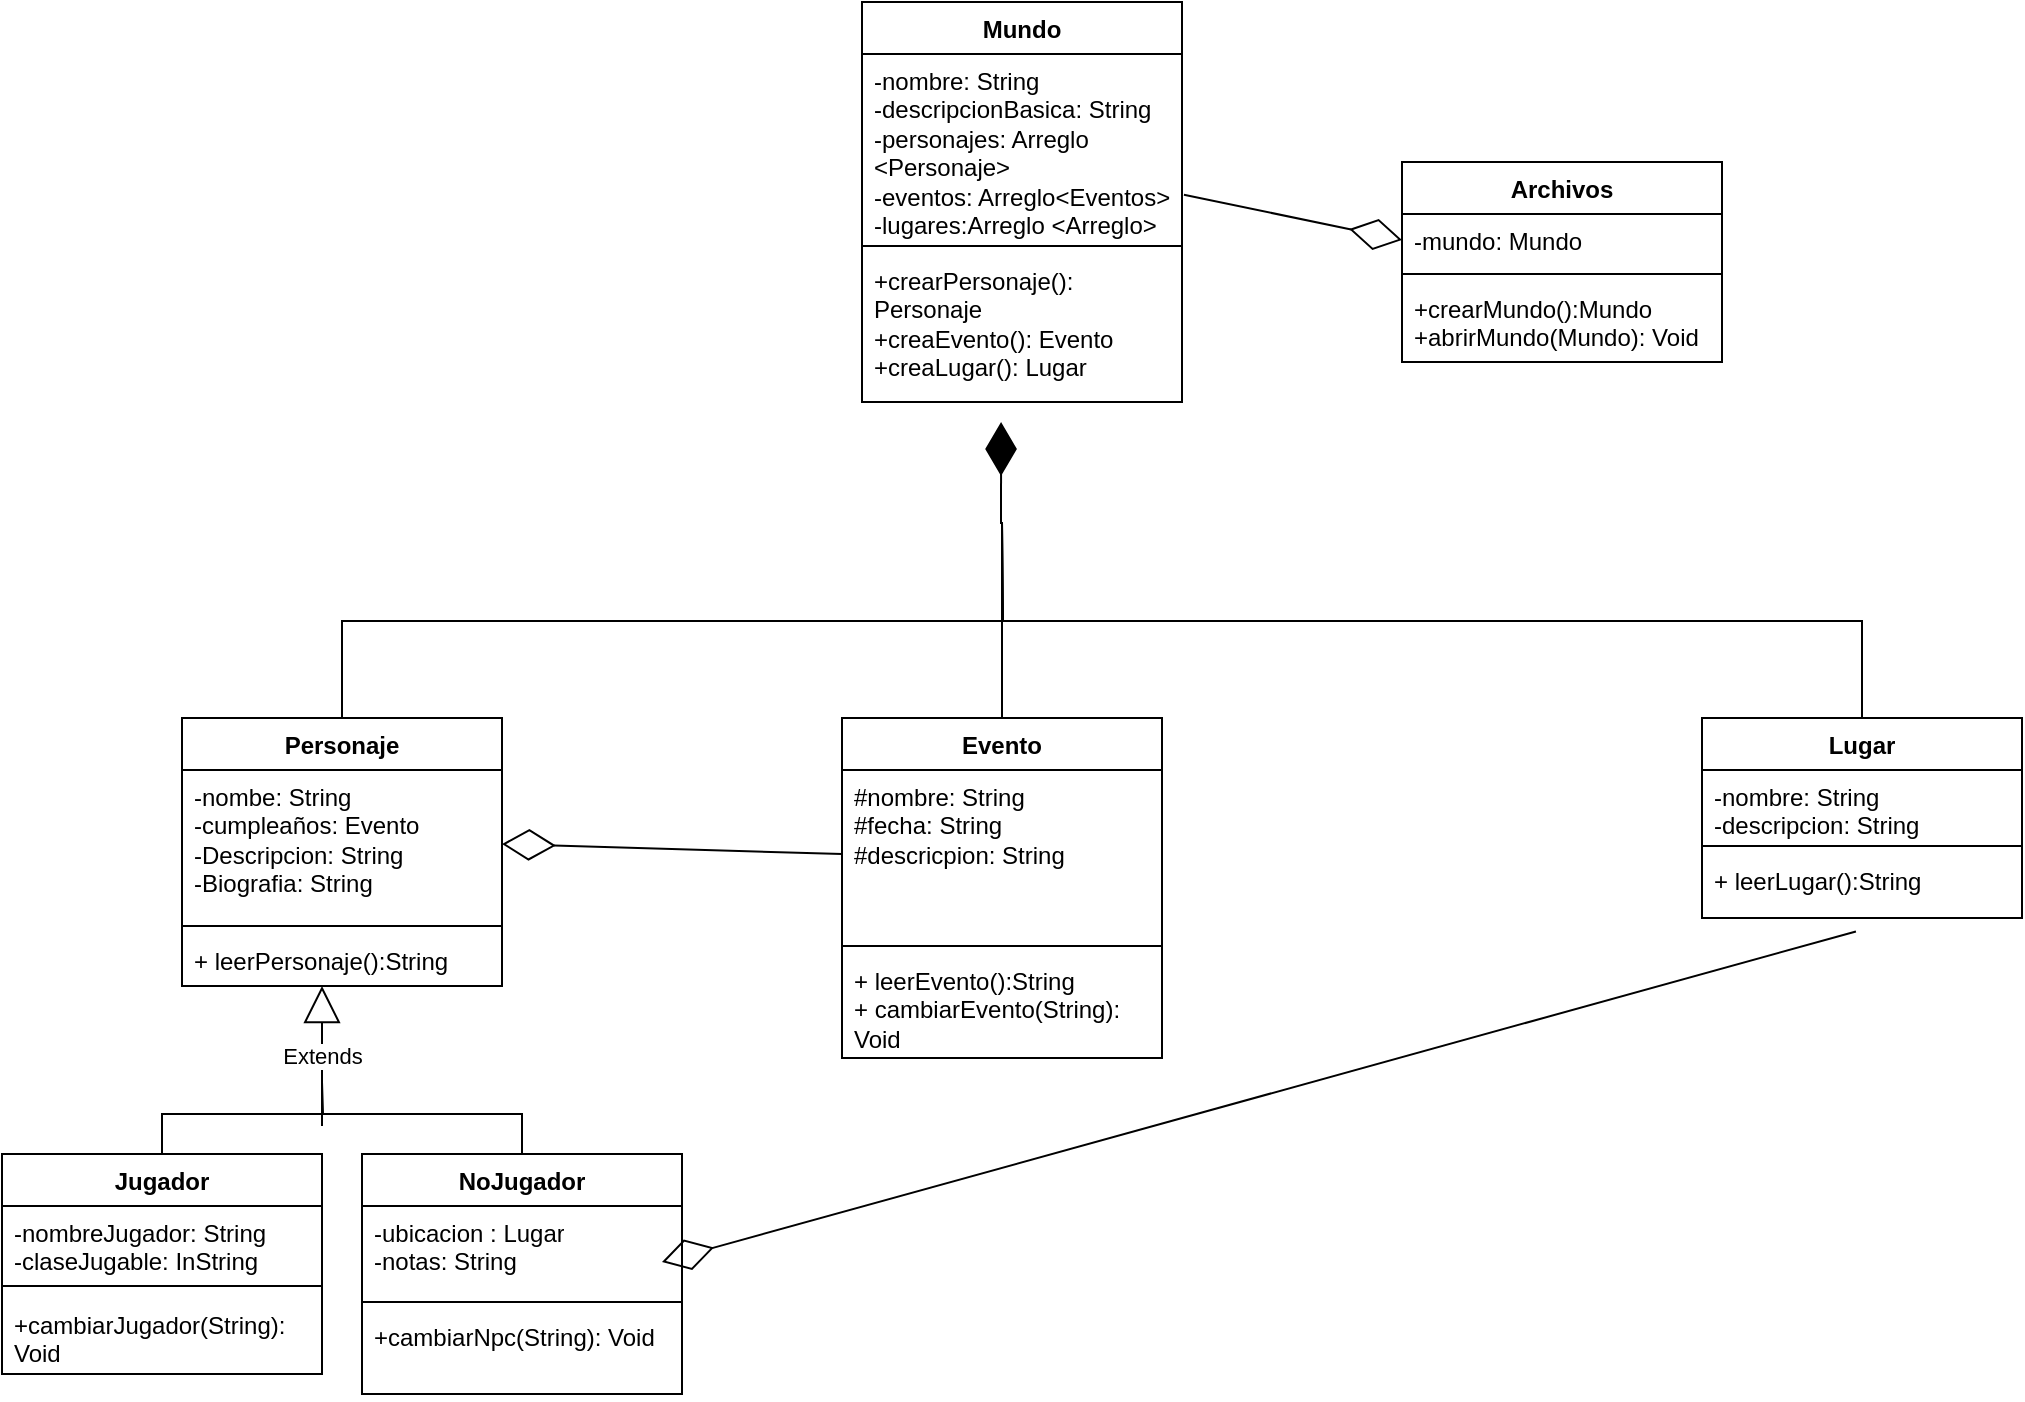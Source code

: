 <mxfile version="22.1.2" type="github">
  <diagram name="Página-1" id="b2sGQ0O7b21xchEfbVHK">
    <mxGraphModel dx="1862" dy="1684" grid="1" gridSize="10" guides="1" tooltips="1" connect="1" arrows="1" fold="1" page="1" pageScale="1" pageWidth="827" pageHeight="1169" math="0" shadow="0">
      <root>
        <mxCell id="0" />
        <mxCell id="1" parent="0" />
        <mxCell id="iOLiX6w0n6cZNtET1yug-1" value="Mundo" style="swimlane;fontStyle=1;align=center;verticalAlign=top;childLayout=stackLayout;horizontal=1;startSize=26;horizontalStack=0;resizeParent=1;resizeParentMax=0;resizeLast=0;collapsible=1;marginBottom=0;whiteSpace=wrap;html=1;" parent="1" vertex="1">
          <mxGeometry x="350" y="-40" width="160" height="200" as="geometry" />
        </mxCell>
        <mxCell id="iOLiX6w0n6cZNtET1yug-2" value="-nombre: String&lt;br&gt;-descripcionBasica: String&lt;br&gt;-personajes: Arreglo &amp;lt;Personaje&amp;gt;&lt;br&gt;-eventos: Arreglo&amp;lt;Eventos&amp;gt;&lt;br&gt;-lugares:Arreglo &amp;lt;Arreglo&amp;gt;" style="text;strokeColor=none;fillColor=none;align=left;verticalAlign=top;spacingLeft=4;spacingRight=4;overflow=hidden;rotatable=0;points=[[0,0.5],[1,0.5]];portConstraint=eastwest;whiteSpace=wrap;html=1;" parent="iOLiX6w0n6cZNtET1yug-1" vertex="1">
          <mxGeometry y="26" width="160" height="92" as="geometry" />
        </mxCell>
        <mxCell id="iOLiX6w0n6cZNtET1yug-3" value="" style="line;strokeWidth=1;fillColor=none;align=left;verticalAlign=middle;spacingTop=-1;spacingLeft=3;spacingRight=3;rotatable=0;labelPosition=right;points=[];portConstraint=eastwest;strokeColor=inherit;" parent="iOLiX6w0n6cZNtET1yug-1" vertex="1">
          <mxGeometry y="118" width="160" height="8" as="geometry" />
        </mxCell>
        <mxCell id="iOLiX6w0n6cZNtET1yug-4" value="+crearPersonaje(): Personaje&lt;br&gt;+creaEvento(): Evento&lt;br&gt;+creaLugar(): Lugar" style="text;strokeColor=none;fillColor=none;align=left;verticalAlign=top;spacingLeft=4;spacingRight=4;overflow=hidden;rotatable=0;points=[[0,0.5],[1,0.5]];portConstraint=eastwest;whiteSpace=wrap;html=1;" parent="iOLiX6w0n6cZNtET1yug-1" vertex="1">
          <mxGeometry y="126" width="160" height="74" as="geometry" />
        </mxCell>
        <mxCell id="iOLiX6w0n6cZNtET1yug-24" style="edgeStyle=orthogonalEdgeStyle;rounded=0;orthogonalLoop=1;jettySize=auto;html=1;exitX=0.5;exitY=0;exitDx=0;exitDy=0;endArrow=none;endFill=0;" parent="1" source="iOLiX6w0n6cZNtET1yug-5" edge="1">
          <mxGeometry relative="1" as="geometry">
            <mxPoint x="420" y="220" as="targetPoint" />
          </mxGeometry>
        </mxCell>
        <mxCell id="iOLiX6w0n6cZNtET1yug-5" value="Personaje" style="swimlane;fontStyle=1;align=center;verticalAlign=top;childLayout=stackLayout;horizontal=1;startSize=26;horizontalStack=0;resizeParent=1;resizeParentMax=0;resizeLast=0;collapsible=1;marginBottom=0;whiteSpace=wrap;html=1;" parent="1" vertex="1">
          <mxGeometry x="10" y="318" width="160" height="134" as="geometry">
            <mxRectangle x="10" y="318" width="100" height="30" as="alternateBounds" />
          </mxGeometry>
        </mxCell>
        <mxCell id="iOLiX6w0n6cZNtET1yug-6" value="-nombe: String&lt;br&gt;-cumpleaños: Evento&lt;br&gt;-Descripcion: String&lt;br&gt;-Biografia: String" style="text;strokeColor=none;fillColor=none;align=left;verticalAlign=top;spacingLeft=4;spacingRight=4;overflow=hidden;rotatable=0;points=[[0,0.5],[1,0.5]];portConstraint=eastwest;whiteSpace=wrap;html=1;" parent="iOLiX6w0n6cZNtET1yug-5" vertex="1">
          <mxGeometry y="26" width="160" height="74" as="geometry" />
        </mxCell>
        <mxCell id="iOLiX6w0n6cZNtET1yug-7" value="" style="line;strokeWidth=1;fillColor=none;align=left;verticalAlign=middle;spacingTop=-1;spacingLeft=3;spacingRight=3;rotatable=0;labelPosition=right;points=[];portConstraint=eastwest;strokeColor=inherit;" parent="iOLiX6w0n6cZNtET1yug-5" vertex="1">
          <mxGeometry y="100" width="160" height="8" as="geometry" />
        </mxCell>
        <mxCell id="fIcGyZLEMwAVsQXeChhn-1" value="+ leerPersonaje():String" style="text;strokeColor=none;fillColor=none;align=left;verticalAlign=top;spacingLeft=4;spacingRight=4;overflow=hidden;rotatable=0;points=[[0,0.5],[1,0.5]];portConstraint=eastwest;whiteSpace=wrap;html=1;" parent="iOLiX6w0n6cZNtET1yug-5" vertex="1">
          <mxGeometry y="108" width="160" height="26" as="geometry" />
        </mxCell>
        <mxCell id="iOLiX6w0n6cZNtET1yug-25" style="edgeStyle=orthogonalEdgeStyle;rounded=0;orthogonalLoop=1;jettySize=auto;html=1;exitX=0.5;exitY=0;exitDx=0;exitDy=0;endArrow=none;endFill=0;" parent="1" source="iOLiX6w0n6cZNtET1yug-9" edge="1">
          <mxGeometry relative="1" as="geometry">
            <mxPoint x="420" y="220" as="targetPoint" />
          </mxGeometry>
        </mxCell>
        <mxCell id="iOLiX6w0n6cZNtET1yug-9" value="Evento" style="swimlane;fontStyle=1;align=center;verticalAlign=top;childLayout=stackLayout;horizontal=1;startSize=26;horizontalStack=0;resizeParent=1;resizeParentMax=0;resizeLast=0;collapsible=1;marginBottom=0;whiteSpace=wrap;html=1;" parent="1" vertex="1">
          <mxGeometry x="340" y="318" width="160" height="170" as="geometry" />
        </mxCell>
        <mxCell id="iOLiX6w0n6cZNtET1yug-10" value="#nombre: String&lt;br&gt;#fecha: String&lt;br&gt;#descricpion: String" style="text;strokeColor=none;fillColor=none;align=left;verticalAlign=top;spacingLeft=4;spacingRight=4;overflow=hidden;rotatable=0;points=[[0,0.5],[1,0.5]];portConstraint=eastwest;whiteSpace=wrap;html=1;" parent="iOLiX6w0n6cZNtET1yug-9" vertex="1">
          <mxGeometry y="26" width="160" height="84" as="geometry" />
        </mxCell>
        <mxCell id="iOLiX6w0n6cZNtET1yug-11" value="" style="line;strokeWidth=1;fillColor=none;align=left;verticalAlign=middle;spacingTop=-1;spacingLeft=3;spacingRight=3;rotatable=0;labelPosition=right;points=[];portConstraint=eastwest;strokeColor=inherit;" parent="iOLiX6w0n6cZNtET1yug-9" vertex="1">
          <mxGeometry y="110" width="160" height="8" as="geometry" />
        </mxCell>
        <mxCell id="fIcGyZLEMwAVsQXeChhn-2" value="+ leerEvento():String&lt;br&gt;+ cambiarEvento(String): Void" style="text;strokeColor=none;fillColor=none;align=left;verticalAlign=top;spacingLeft=4;spacingRight=4;overflow=hidden;rotatable=0;points=[[0,0.5],[1,0.5]];portConstraint=eastwest;whiteSpace=wrap;html=1;" parent="iOLiX6w0n6cZNtET1yug-9" vertex="1">
          <mxGeometry y="118" width="160" height="52" as="geometry" />
        </mxCell>
        <mxCell id="iOLiX6w0n6cZNtET1yug-26" style="edgeStyle=orthogonalEdgeStyle;rounded=0;orthogonalLoop=1;jettySize=auto;html=1;exitX=0.5;exitY=0;exitDx=0;exitDy=0;endArrow=none;endFill=0;" parent="1" source="iOLiX6w0n6cZNtET1yug-13" edge="1">
          <mxGeometry relative="1" as="geometry">
            <mxPoint x="420" y="220" as="targetPoint" />
          </mxGeometry>
        </mxCell>
        <mxCell id="iOLiX6w0n6cZNtET1yug-13" value="Lugar" style="swimlane;fontStyle=1;align=center;verticalAlign=top;childLayout=stackLayout;horizontal=1;startSize=26;horizontalStack=0;resizeParent=1;resizeParentMax=0;resizeLast=0;collapsible=1;marginBottom=0;whiteSpace=wrap;html=1;" parent="1" vertex="1">
          <mxGeometry x="770" y="318" width="160" height="100" as="geometry" />
        </mxCell>
        <mxCell id="iOLiX6w0n6cZNtET1yug-14" value="-nombre: String&lt;br&gt;-descripcion: String" style="text;strokeColor=none;fillColor=none;align=left;verticalAlign=top;spacingLeft=4;spacingRight=4;overflow=hidden;rotatable=0;points=[[0,0.5],[1,0.5]];portConstraint=eastwest;whiteSpace=wrap;html=1;" parent="iOLiX6w0n6cZNtET1yug-13" vertex="1">
          <mxGeometry y="26" width="160" height="34" as="geometry" />
        </mxCell>
        <mxCell id="iOLiX6w0n6cZNtET1yug-15" value="" style="line;strokeWidth=1;fillColor=none;align=left;verticalAlign=middle;spacingTop=-1;spacingLeft=3;spacingRight=3;rotatable=0;labelPosition=right;points=[];portConstraint=eastwest;strokeColor=inherit;" parent="iOLiX6w0n6cZNtET1yug-13" vertex="1">
          <mxGeometry y="60" width="160" height="8" as="geometry" />
        </mxCell>
        <mxCell id="fIcGyZLEMwAVsQXeChhn-3" value="+ leerLugar():String" style="text;strokeColor=none;fillColor=none;align=left;verticalAlign=top;spacingLeft=4;spacingRight=4;overflow=hidden;rotatable=0;points=[[0,0.5],[1,0.5]];portConstraint=eastwest;whiteSpace=wrap;html=1;" parent="iOLiX6w0n6cZNtET1yug-13" vertex="1">
          <mxGeometry y="68" width="160" height="32" as="geometry" />
        </mxCell>
        <mxCell id="iOLiX6w0n6cZNtET1yug-28" value="" style="endArrow=diamondThin;endFill=1;endSize=24;html=1;rounded=0;entryX=0.519;entryY=1.115;entryDx=0;entryDy=0;entryPerimeter=0;" parent="1" edge="1">
          <mxGeometry width="160" relative="1" as="geometry">
            <mxPoint x="419.5" y="221.01" as="sourcePoint" />
            <mxPoint x="419.54" y="170" as="targetPoint" />
          </mxGeometry>
        </mxCell>
        <mxCell id="iOLiX6w0n6cZNtET1yug-29" value="" style="endArrow=diamondThin;endFill=0;endSize=24;html=1;rounded=0;exitX=0;exitY=0.5;exitDx=0;exitDy=0;entryX=1;entryY=0.5;entryDx=0;entryDy=0;" parent="1" source="iOLiX6w0n6cZNtET1yug-10" target="iOLiX6w0n6cZNtET1yug-6" edge="1">
          <mxGeometry width="160" relative="1" as="geometry">
            <mxPoint x="140" y="550" as="sourcePoint" />
            <mxPoint x="300" y="550" as="targetPoint" />
          </mxGeometry>
        </mxCell>
        <mxCell id="iOLiX6w0n6cZNtET1yug-36" value="Archivos" style="swimlane;fontStyle=1;align=center;verticalAlign=top;childLayout=stackLayout;horizontal=1;startSize=26;horizontalStack=0;resizeParent=1;resizeParentMax=0;resizeLast=0;collapsible=1;marginBottom=0;whiteSpace=wrap;html=1;" parent="1" vertex="1">
          <mxGeometry x="620" y="40" width="160" height="100" as="geometry" />
        </mxCell>
        <mxCell id="iOLiX6w0n6cZNtET1yug-37" value="-mundo: Mundo" style="text;strokeColor=none;fillColor=none;align=left;verticalAlign=top;spacingLeft=4;spacingRight=4;overflow=hidden;rotatable=0;points=[[0,0.5],[1,0.5]];portConstraint=eastwest;whiteSpace=wrap;html=1;" parent="iOLiX6w0n6cZNtET1yug-36" vertex="1">
          <mxGeometry y="26" width="160" height="26" as="geometry" />
        </mxCell>
        <mxCell id="iOLiX6w0n6cZNtET1yug-38" value="" style="line;strokeWidth=1;fillColor=none;align=left;verticalAlign=middle;spacingTop=-1;spacingLeft=3;spacingRight=3;rotatable=0;labelPosition=right;points=[];portConstraint=eastwest;strokeColor=inherit;" parent="iOLiX6w0n6cZNtET1yug-36" vertex="1">
          <mxGeometry y="52" width="160" height="8" as="geometry" />
        </mxCell>
        <mxCell id="iOLiX6w0n6cZNtET1yug-39" value="+crearMundo():Mundo&lt;br&gt;+abrirMundo(Mundo): Void" style="text;strokeColor=none;fillColor=none;align=left;verticalAlign=top;spacingLeft=4;spacingRight=4;overflow=hidden;rotatable=0;points=[[0,0.5],[1,0.5]];portConstraint=eastwest;whiteSpace=wrap;html=1;" parent="iOLiX6w0n6cZNtET1yug-36" vertex="1">
          <mxGeometry y="60" width="160" height="40" as="geometry" />
        </mxCell>
        <mxCell id="iOLiX6w0n6cZNtET1yug-40" value="" style="endArrow=diamondThin;endFill=0;endSize=24;html=1;rounded=0;entryX=0;entryY=0.5;entryDx=0;entryDy=0;exitX=1.006;exitY=0.765;exitDx=0;exitDy=0;exitPerimeter=0;" parent="1" source="iOLiX6w0n6cZNtET1yug-2" target="iOLiX6w0n6cZNtET1yug-37" edge="1">
          <mxGeometry width="160" relative="1" as="geometry">
            <mxPoint x="530" y="90" as="sourcePoint" />
            <mxPoint x="480" y="195" as="targetPoint" />
          </mxGeometry>
        </mxCell>
        <mxCell id="fIcGyZLEMwAVsQXeChhn-13" style="edgeStyle=orthogonalEdgeStyle;rounded=0;orthogonalLoop=1;jettySize=auto;html=1;endArrow=none;endFill=0;" parent="1" edge="1">
          <mxGeometry relative="1" as="geometry">
            <mxPoint x="60" y="516" as="targetPoint" />
            <Array as="points">
              <mxPoint x="180" y="516" />
            </Array>
            <mxPoint x="180" y="536" as="sourcePoint" />
          </mxGeometry>
        </mxCell>
        <mxCell id="fIcGyZLEMwAVsQXeChhn-11" value="Extends" style="endArrow=block;endSize=16;endFill=0;html=1;rounded=0;" parent="1" edge="1">
          <mxGeometry width="160" relative="1" as="geometry">
            <mxPoint x="80" y="522" as="sourcePoint" />
            <mxPoint x="80" y="452" as="targetPoint" />
          </mxGeometry>
        </mxCell>
        <mxCell id="RlfxiXrorSOgyYz_VcMw-1" value="" style="endArrow=diamondThin;endFill=0;endSize=24;html=1;rounded=0;entryX=1;entryY=0.5;entryDx=0;entryDy=0;exitX=0.481;exitY=1.211;exitDx=0;exitDy=0;exitPerimeter=0;" edge="1" parent="1" source="fIcGyZLEMwAVsQXeChhn-3">
          <mxGeometry width="160" relative="1" as="geometry">
            <mxPoint x="860" y="580" as="sourcePoint" />
            <mxPoint x="250" y="590" as="targetPoint" />
          </mxGeometry>
        </mxCell>
        <mxCell id="RlfxiXrorSOgyYz_VcMw-8" style="edgeStyle=orthogonalEdgeStyle;rounded=0;orthogonalLoop=1;jettySize=auto;html=1;exitX=0.5;exitY=0;exitDx=0;exitDy=0;endArrow=none;endFill=0;" edge="1" parent="1" source="RlfxiXrorSOgyYz_VcMw-2">
          <mxGeometry relative="1" as="geometry">
            <mxPoint x="80" y="500" as="targetPoint" />
          </mxGeometry>
        </mxCell>
        <mxCell id="RlfxiXrorSOgyYz_VcMw-2" value="Jugador" style="swimlane;fontStyle=1;align=center;verticalAlign=top;childLayout=stackLayout;horizontal=1;startSize=26;horizontalStack=0;resizeParent=1;resizeParentMax=0;resizeLast=0;collapsible=1;marginBottom=0;whiteSpace=wrap;html=1;" vertex="1" parent="1">
          <mxGeometry x="-80" y="536" width="160" height="110" as="geometry" />
        </mxCell>
        <mxCell id="RlfxiXrorSOgyYz_VcMw-3" value="-nombreJugador: String&lt;br style=&quot;border-color: var(--border-color);&quot;&gt;-claseJugable: InString" style="text;strokeColor=none;fillColor=none;align=left;verticalAlign=top;spacingLeft=4;spacingRight=4;overflow=hidden;rotatable=0;points=[[0,0.5],[1,0.5]];portConstraint=eastwest;whiteSpace=wrap;html=1;" vertex="1" parent="RlfxiXrorSOgyYz_VcMw-2">
          <mxGeometry y="26" width="160" height="34" as="geometry" />
        </mxCell>
        <mxCell id="RlfxiXrorSOgyYz_VcMw-4" value="" style="line;strokeWidth=1;fillColor=none;align=left;verticalAlign=middle;spacingTop=-1;spacingLeft=3;spacingRight=3;rotatable=0;labelPosition=right;points=[];portConstraint=eastwest;strokeColor=inherit;" vertex="1" parent="RlfxiXrorSOgyYz_VcMw-2">
          <mxGeometry y="60" width="160" height="12" as="geometry" />
        </mxCell>
        <mxCell id="RlfxiXrorSOgyYz_VcMw-5" value="+cambiarJugador(String): Void" style="text;strokeColor=none;fillColor=none;align=left;verticalAlign=top;spacingLeft=4;spacingRight=4;overflow=hidden;rotatable=0;points=[[0,0.5],[1,0.5]];portConstraint=eastwest;whiteSpace=wrap;html=1;" vertex="1" parent="RlfxiXrorSOgyYz_VcMw-2">
          <mxGeometry y="72" width="160" height="38" as="geometry" />
        </mxCell>
        <mxCell id="RlfxiXrorSOgyYz_VcMw-9" value="NoJugador" style="swimlane;fontStyle=1;align=center;verticalAlign=top;childLayout=stackLayout;horizontal=1;startSize=26;horizontalStack=0;resizeParent=1;resizeParentMax=0;resizeLast=0;collapsible=1;marginBottom=0;whiteSpace=wrap;html=1;" vertex="1" parent="1">
          <mxGeometry x="100" y="536" width="160" height="120" as="geometry" />
        </mxCell>
        <mxCell id="RlfxiXrorSOgyYz_VcMw-10" value="-ubicacion : Lugar&lt;br&gt;-notas: String" style="text;strokeColor=none;fillColor=none;align=left;verticalAlign=top;spacingLeft=4;spacingRight=4;overflow=hidden;rotatable=0;points=[[0,0.5],[1,0.5]];portConstraint=eastwest;whiteSpace=wrap;html=1;" vertex="1" parent="RlfxiXrorSOgyYz_VcMw-9">
          <mxGeometry y="26" width="160" height="44" as="geometry" />
        </mxCell>
        <mxCell id="RlfxiXrorSOgyYz_VcMw-11" value="" style="line;strokeWidth=1;fillColor=none;align=left;verticalAlign=middle;spacingTop=-1;spacingLeft=3;spacingRight=3;rotatable=0;labelPosition=right;points=[];portConstraint=eastwest;strokeColor=inherit;" vertex="1" parent="RlfxiXrorSOgyYz_VcMw-9">
          <mxGeometry y="70" width="160" height="8" as="geometry" />
        </mxCell>
        <mxCell id="RlfxiXrorSOgyYz_VcMw-12" value="+cambiarNpc(String): Void" style="text;strokeColor=none;fillColor=none;align=left;verticalAlign=top;spacingLeft=4;spacingRight=4;overflow=hidden;rotatable=0;points=[[0,0.5],[1,0.5]];portConstraint=eastwest;whiteSpace=wrap;html=1;" vertex="1" parent="RlfxiXrorSOgyYz_VcMw-9">
          <mxGeometry y="78" width="160" height="42" as="geometry" />
        </mxCell>
      </root>
    </mxGraphModel>
  </diagram>
</mxfile>
